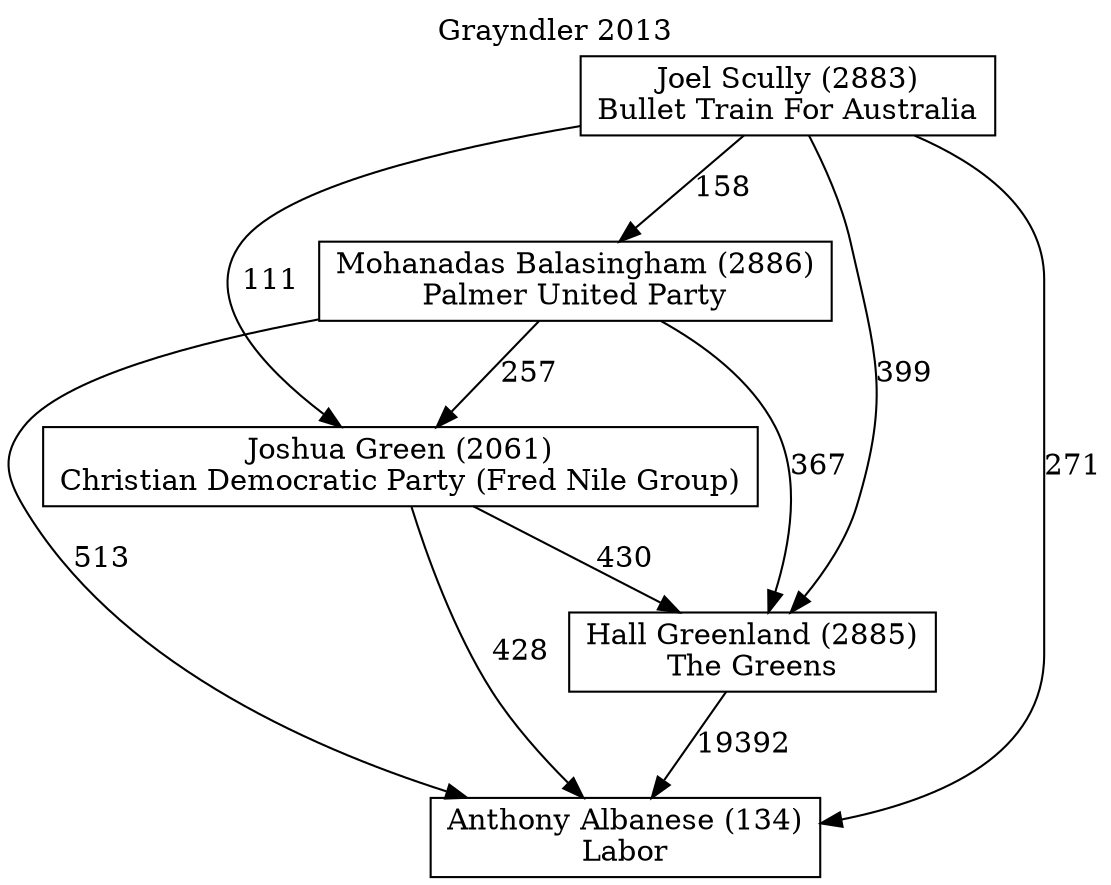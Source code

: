 // House preference flow
digraph "Anthony Albanese (134)_Grayndler_2013" {
	graph [label="Grayndler 2013" labelloc=t mclimit=10]
	node [shape=box]
	"Anthony Albanese (134)" [label="Anthony Albanese (134)
Labor"]
	"Hall Greenland (2885)" [label="Hall Greenland (2885)
The Greens"]
	"Joel Scully (2883)" [label="Joel Scully (2883)
Bullet Train For Australia"]
	"Joshua Green (2061)" [label="Joshua Green (2061)
Christian Democratic Party (Fred Nile Group)"]
	"Mohanadas Balasingham (2886)" [label="Mohanadas Balasingham (2886)
Palmer United Party"]
	"Hall Greenland (2885)" -> "Anthony Albanese (134)" [label=19392]
	"Joel Scully (2883)" -> "Anthony Albanese (134)" [label=271]
	"Joel Scully (2883)" -> "Hall Greenland (2885)" [label=399]
	"Joel Scully (2883)" -> "Joshua Green (2061)" [label=111]
	"Joel Scully (2883)" -> "Mohanadas Balasingham (2886)" [label=158]
	"Joshua Green (2061)" -> "Anthony Albanese (134)" [label=428]
	"Joshua Green (2061)" -> "Hall Greenland (2885)" [label=430]
	"Mohanadas Balasingham (2886)" -> "Anthony Albanese (134)" [label=513]
	"Mohanadas Balasingham (2886)" -> "Hall Greenland (2885)" [label=367]
	"Mohanadas Balasingham (2886)" -> "Joshua Green (2061)" [label=257]
}
